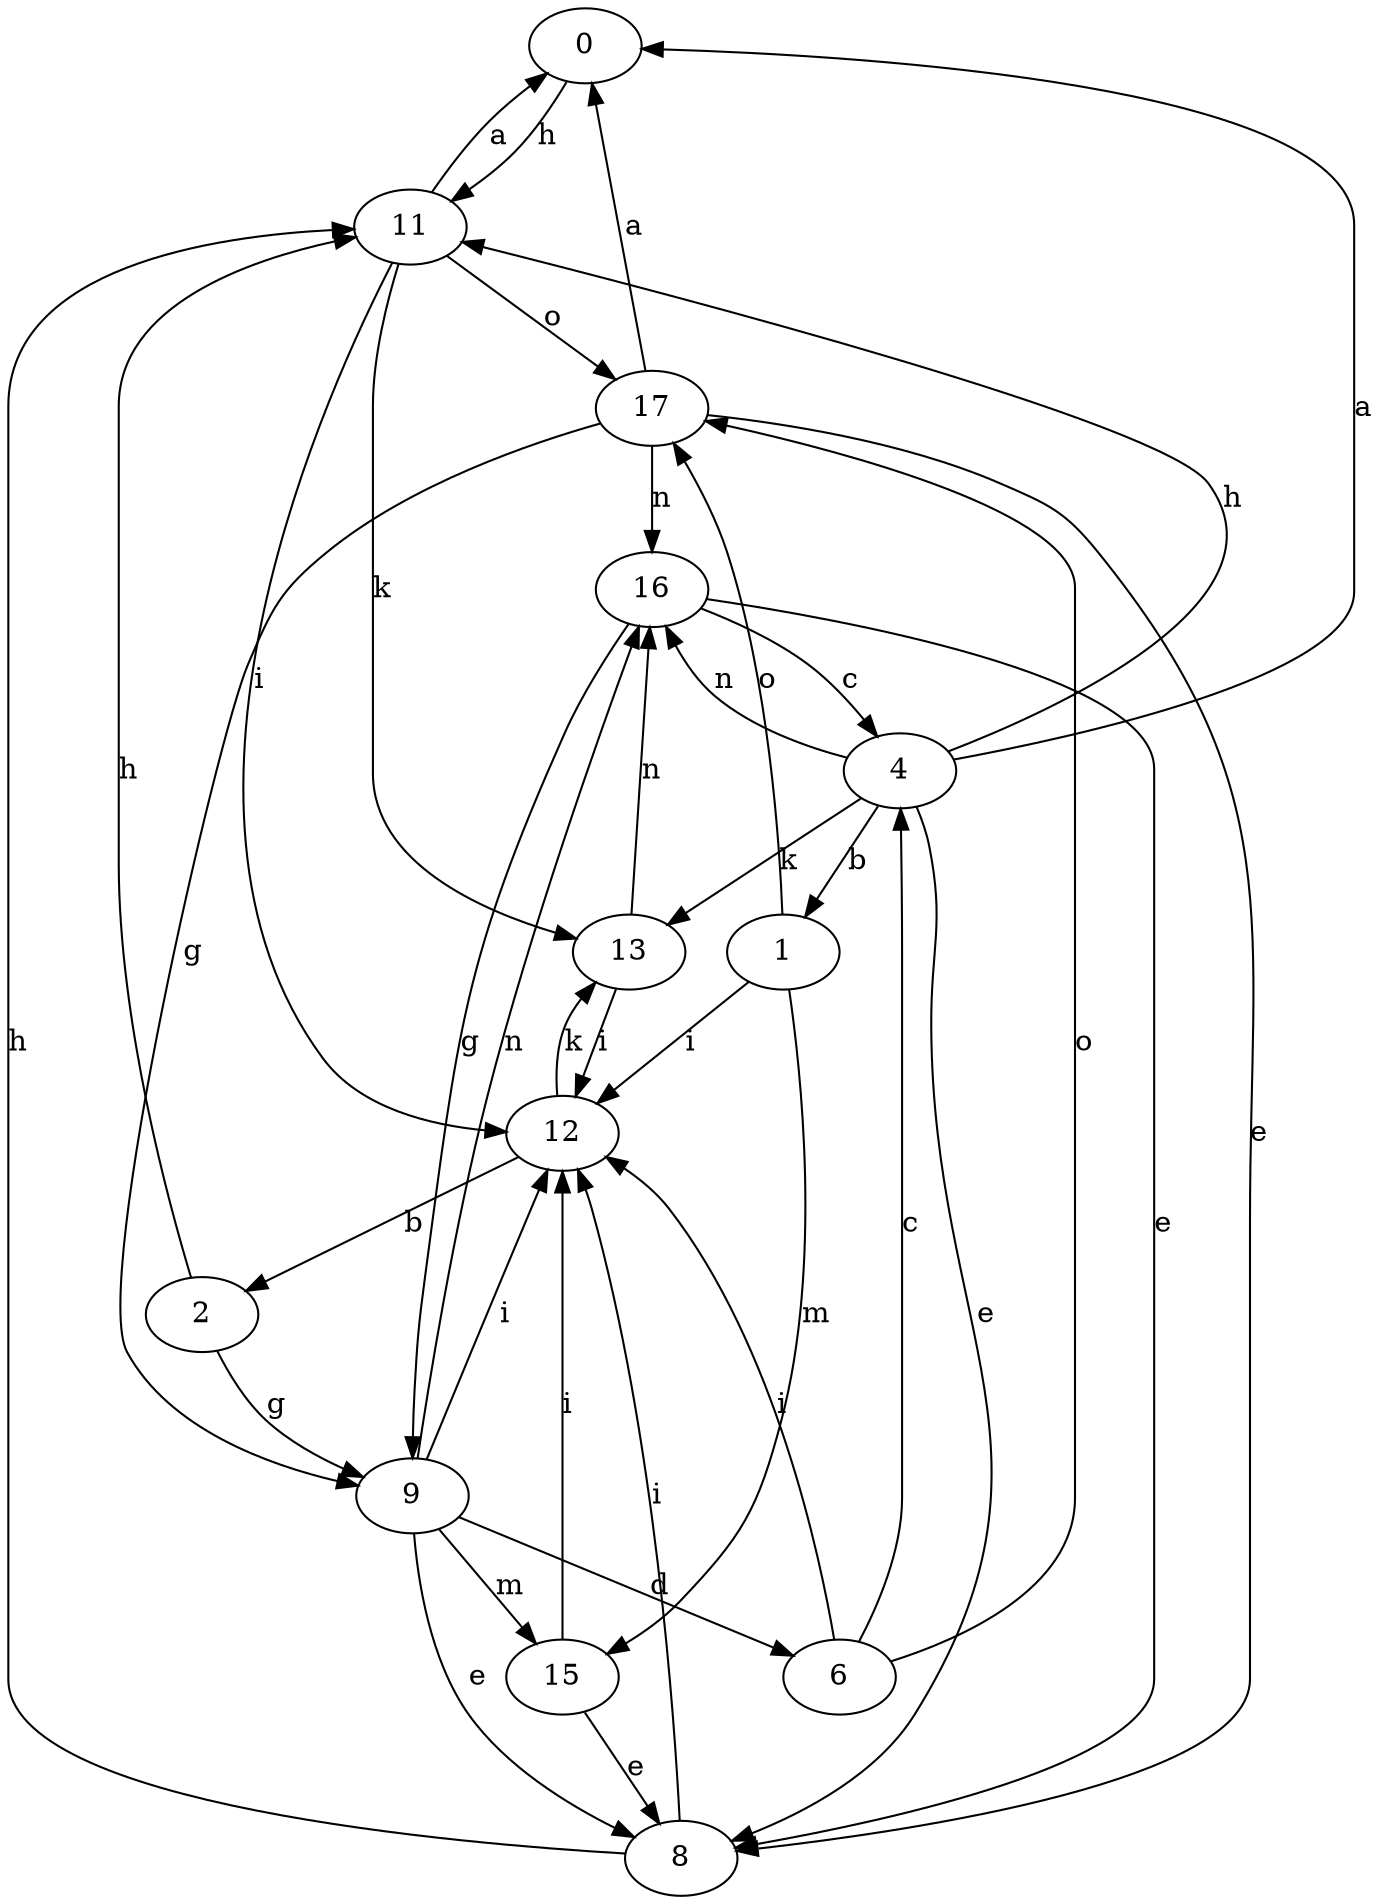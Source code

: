strict digraph  {
0;
1;
2;
4;
6;
8;
9;
11;
12;
13;
15;
16;
17;
0 -> 11  [label=h];
1 -> 12  [label=i];
1 -> 15  [label=m];
1 -> 17  [label=o];
2 -> 9  [label=g];
2 -> 11  [label=h];
4 -> 0  [label=a];
4 -> 1  [label=b];
4 -> 8  [label=e];
4 -> 11  [label=h];
4 -> 13  [label=k];
4 -> 16  [label=n];
6 -> 4  [label=c];
6 -> 12  [label=i];
6 -> 17  [label=o];
8 -> 11  [label=h];
8 -> 12  [label=i];
9 -> 6  [label=d];
9 -> 8  [label=e];
9 -> 12  [label=i];
9 -> 15  [label=m];
9 -> 16  [label=n];
11 -> 0  [label=a];
11 -> 12  [label=i];
11 -> 13  [label=k];
11 -> 17  [label=o];
12 -> 2  [label=b];
12 -> 13  [label=k];
13 -> 12  [label=i];
13 -> 16  [label=n];
15 -> 8  [label=e];
15 -> 12  [label=i];
16 -> 4  [label=c];
16 -> 8  [label=e];
16 -> 9  [label=g];
17 -> 0  [label=a];
17 -> 8  [label=e];
17 -> 9  [label=g];
17 -> 16  [label=n];
}
